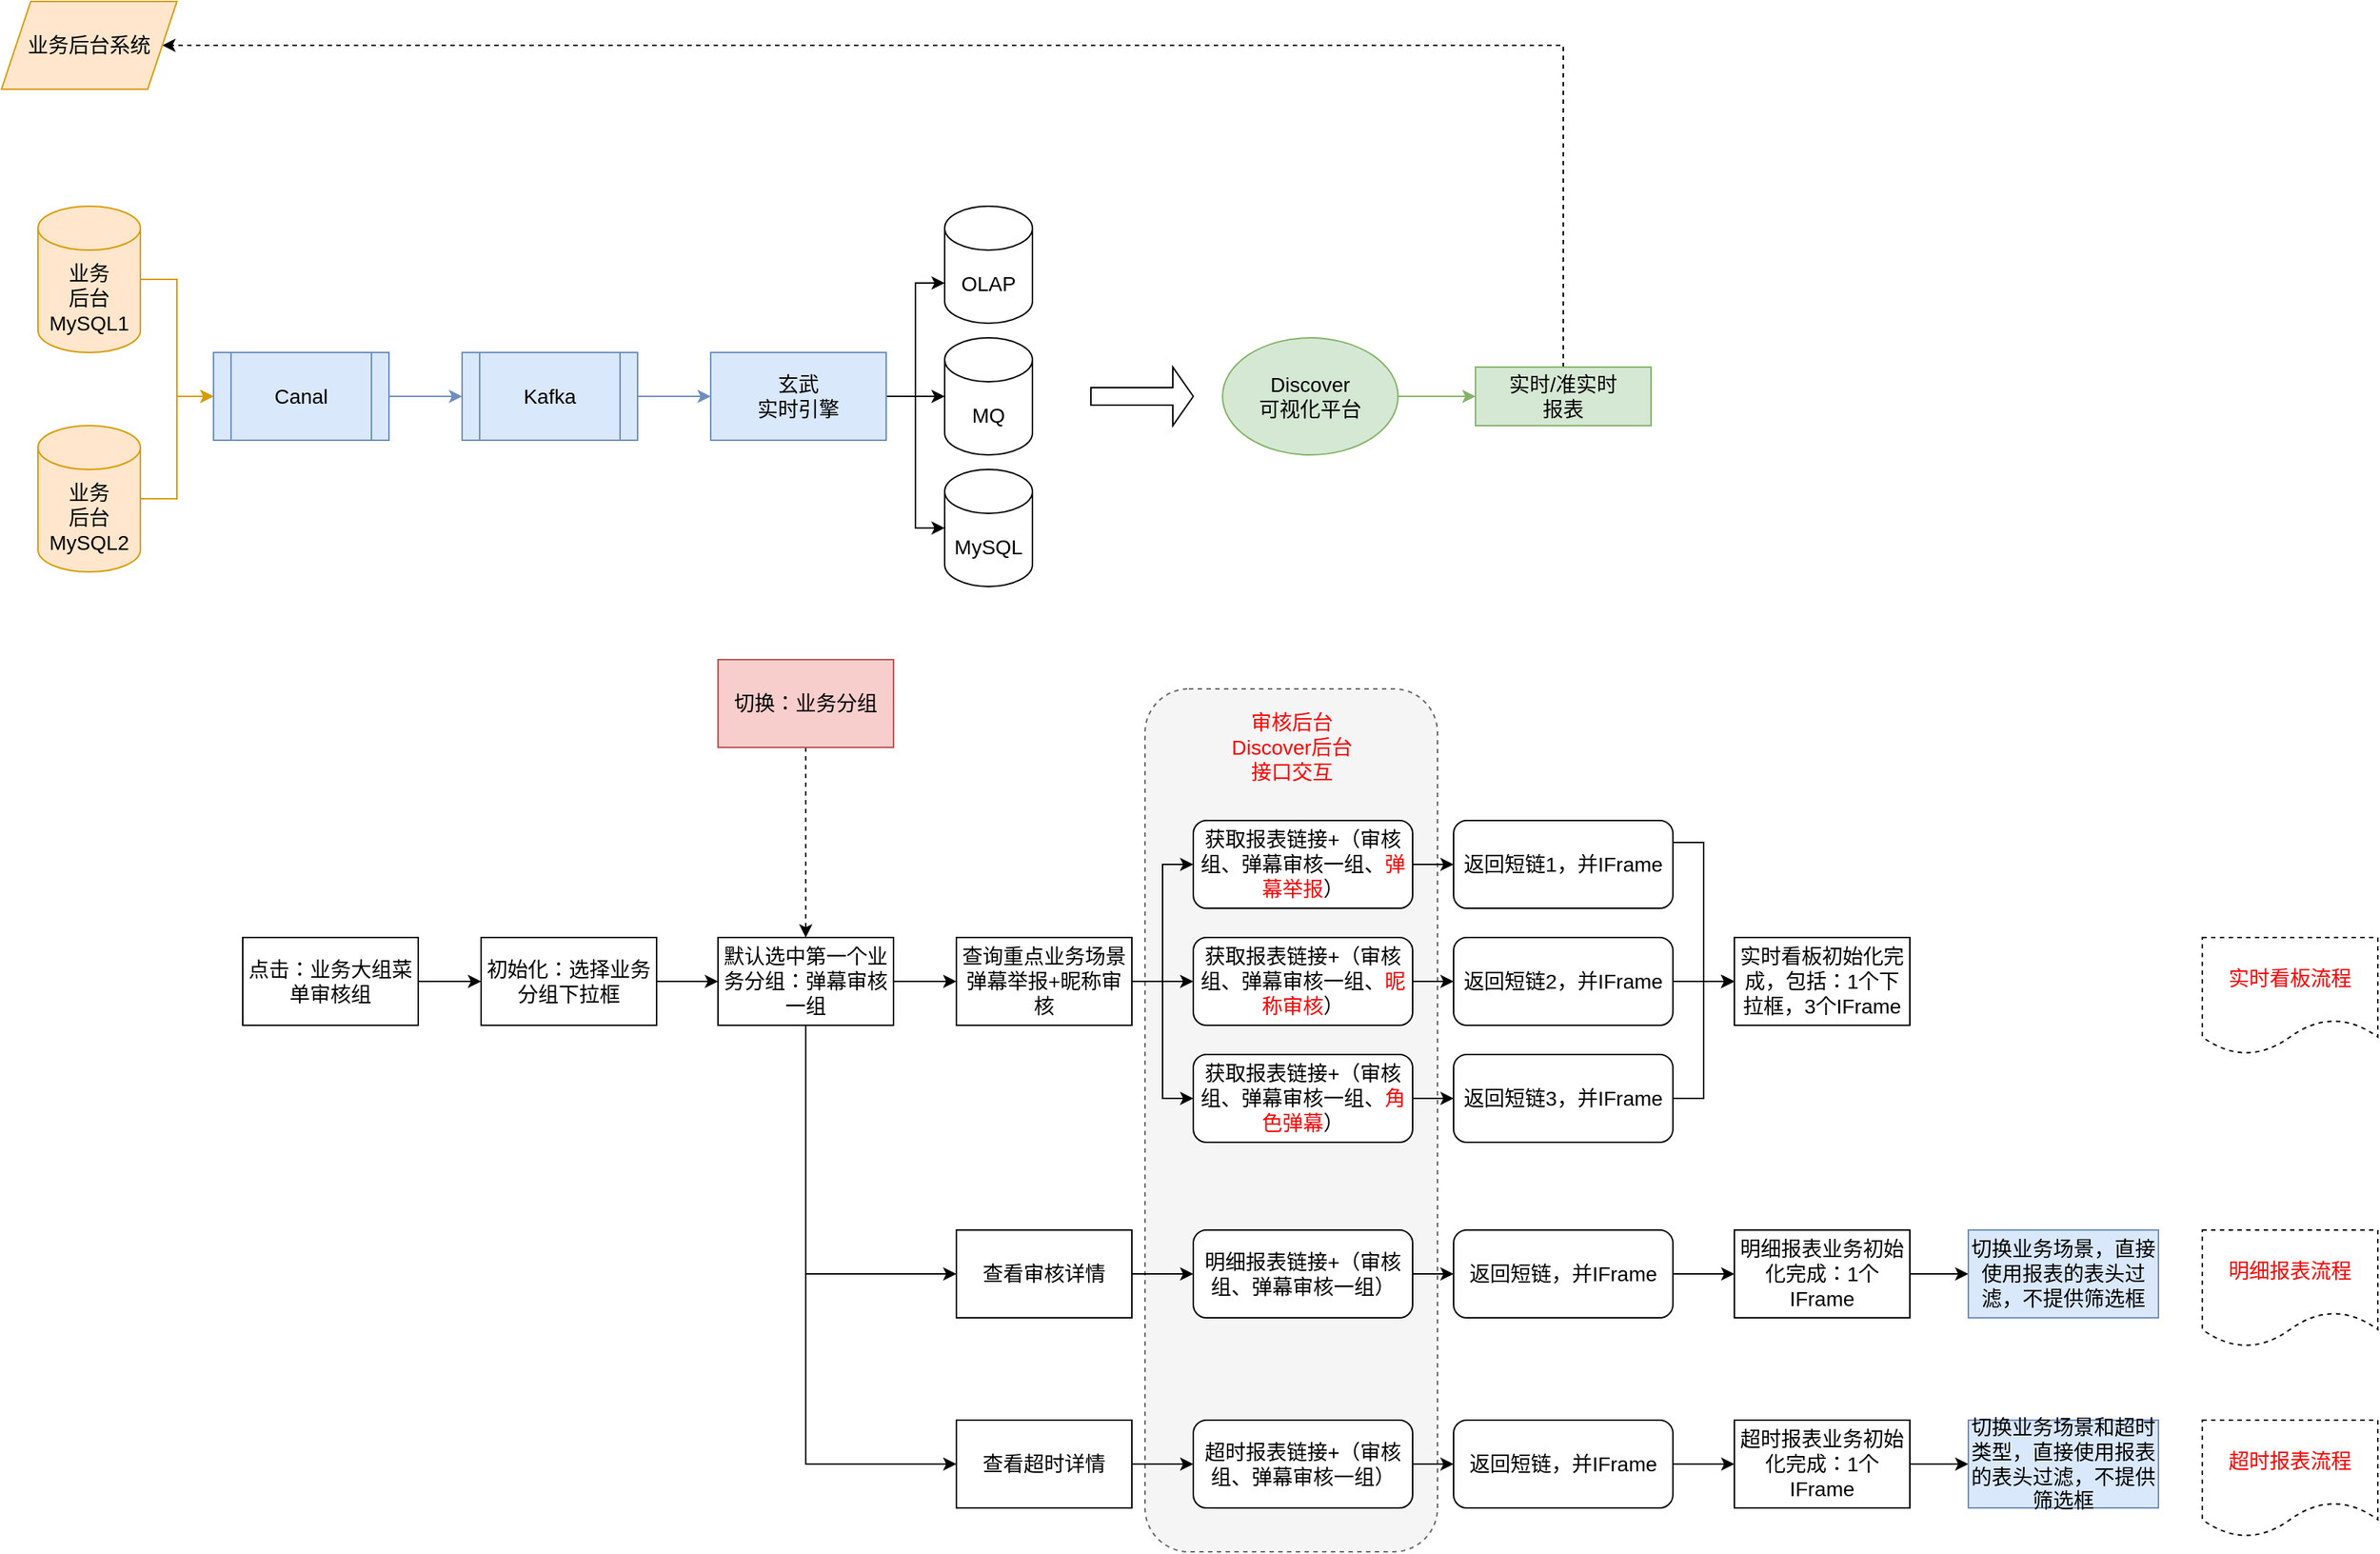 <mxfile version="15.7.0" type="github">
  <diagram id="bT-UPvlaSWT7ejlX2j9R" name="第 1 页">
    <mxGraphModel dx="1673" dy="896" grid="1" gridSize="10" guides="1" tooltips="1" connect="1" arrows="1" fold="1" page="1" pageScale="1" pageWidth="827" pageHeight="1169" math="0" shadow="0">
      <root>
        <mxCell id="0" />
        <mxCell id="1" parent="0" />
        <mxCell id="e_Ce-8mbgNTQtIeD7WKg-81" value="" style="rounded=1;whiteSpace=wrap;html=1;fontSize=14;fontColor=#333333;fillColor=#f5f5f5;strokeColor=#666666;dashed=1;" vertex="1" parent="1">
          <mxGeometry x="827" y="490" width="200" height="590" as="geometry" />
        </mxCell>
        <mxCell id="e_Ce-8mbgNTQtIeD7WKg-18" style="edgeStyle=orthogonalEdgeStyle;rounded=0;orthogonalLoop=1;jettySize=auto;html=1;exitX=1;exitY=0.5;exitDx=0;exitDy=0;exitPerimeter=0;fontSize=14;fillColor=#ffe6cc;strokeColor=#d79b00;" edge="1" parent="1" source="e_Ce-8mbgNTQtIeD7WKg-1" target="e_Ce-8mbgNTQtIeD7WKg-4">
          <mxGeometry relative="1" as="geometry" />
        </mxCell>
        <mxCell id="e_Ce-8mbgNTQtIeD7WKg-1" value="&lt;font style=&quot;font-size: 14px&quot;&gt;业务&lt;br&gt;后台MySQL1&lt;/font&gt;" style="shape=cylinder3;whiteSpace=wrap;html=1;boundedLbl=1;backgroundOutline=1;size=15;fillColor=#ffe6cc;strokeColor=#d79b00;" vertex="1" parent="1">
          <mxGeometry x="70" y="160" width="70" height="100" as="geometry" />
        </mxCell>
        <mxCell id="e_Ce-8mbgNTQtIeD7WKg-20" style="edgeStyle=orthogonalEdgeStyle;rounded=0;orthogonalLoop=1;jettySize=auto;html=1;exitX=1;exitY=0.5;exitDx=0;exitDy=0;entryX=0;entryY=0.5;entryDx=0;entryDy=0;fontSize=14;fillColor=#dae8fc;strokeColor=#6c8ebf;" edge="1" parent="1" source="e_Ce-8mbgNTQtIeD7WKg-4" target="e_Ce-8mbgNTQtIeD7WKg-8">
          <mxGeometry relative="1" as="geometry" />
        </mxCell>
        <mxCell id="e_Ce-8mbgNTQtIeD7WKg-4" value="Canal" style="shape=process;whiteSpace=wrap;html=1;backgroundOutline=1;fontSize=14;fillColor=#dae8fc;strokeColor=#6c8ebf;" vertex="1" parent="1">
          <mxGeometry x="190" y="260" width="120" height="60" as="geometry" />
        </mxCell>
        <mxCell id="e_Ce-8mbgNTQtIeD7WKg-19" style="edgeStyle=orthogonalEdgeStyle;rounded=0;orthogonalLoop=1;jettySize=auto;html=1;exitX=1;exitY=0.5;exitDx=0;exitDy=0;exitPerimeter=0;entryX=0;entryY=0.5;entryDx=0;entryDy=0;fontSize=14;fillColor=#ffe6cc;strokeColor=#d79b00;" edge="1" parent="1" source="e_Ce-8mbgNTQtIeD7WKg-5" target="e_Ce-8mbgNTQtIeD7WKg-4">
          <mxGeometry relative="1" as="geometry" />
        </mxCell>
        <mxCell id="e_Ce-8mbgNTQtIeD7WKg-5" value="&lt;font style=&quot;font-size: 14px&quot;&gt;业务&lt;br&gt;后台MySQL2&lt;/font&gt;" style="shape=cylinder3;whiteSpace=wrap;html=1;boundedLbl=1;backgroundOutline=1;size=15;fillColor=#ffe6cc;strokeColor=#d79b00;" vertex="1" parent="1">
          <mxGeometry x="70" y="310" width="70" height="100" as="geometry" />
        </mxCell>
        <mxCell id="e_Ce-8mbgNTQtIeD7WKg-21" style="edgeStyle=orthogonalEdgeStyle;rounded=0;orthogonalLoop=1;jettySize=auto;html=1;exitX=1;exitY=0.5;exitDx=0;exitDy=0;fontSize=14;fillColor=#dae8fc;strokeColor=#6c8ebf;" edge="1" parent="1" source="e_Ce-8mbgNTQtIeD7WKg-8" target="e_Ce-8mbgNTQtIeD7WKg-10">
          <mxGeometry relative="1" as="geometry" />
        </mxCell>
        <mxCell id="e_Ce-8mbgNTQtIeD7WKg-8" value="Kafka" style="shape=process;whiteSpace=wrap;html=1;backgroundOutline=1;fontSize=14;fillColor=#dae8fc;strokeColor=#6c8ebf;" vertex="1" parent="1">
          <mxGeometry x="360" y="260" width="120" height="60" as="geometry" />
        </mxCell>
        <mxCell id="e_Ce-8mbgNTQtIeD7WKg-22" style="edgeStyle=orthogonalEdgeStyle;rounded=0;orthogonalLoop=1;jettySize=auto;html=1;exitX=1;exitY=0.5;exitDx=0;exitDy=0;fontSize=14;" edge="1" parent="1" source="e_Ce-8mbgNTQtIeD7WKg-10" target="e_Ce-8mbgNTQtIeD7WKg-13">
          <mxGeometry relative="1" as="geometry" />
        </mxCell>
        <mxCell id="e_Ce-8mbgNTQtIeD7WKg-23" style="edgeStyle=orthogonalEdgeStyle;rounded=0;orthogonalLoop=1;jettySize=auto;html=1;exitX=1;exitY=0.5;exitDx=0;exitDy=0;entryX=0;entryY=0;entryDx=0;entryDy=52.5;entryPerimeter=0;fontSize=14;" edge="1" parent="1" source="e_Ce-8mbgNTQtIeD7WKg-10" target="e_Ce-8mbgNTQtIeD7WKg-12">
          <mxGeometry relative="1" as="geometry" />
        </mxCell>
        <mxCell id="e_Ce-8mbgNTQtIeD7WKg-24" style="edgeStyle=orthogonalEdgeStyle;rounded=0;orthogonalLoop=1;jettySize=auto;html=1;exitX=1;exitY=0.5;exitDx=0;exitDy=0;entryX=0;entryY=0.5;entryDx=0;entryDy=0;entryPerimeter=0;fontSize=14;" edge="1" parent="1" source="e_Ce-8mbgNTQtIeD7WKg-10" target="e_Ce-8mbgNTQtIeD7WKg-14">
          <mxGeometry relative="1" as="geometry" />
        </mxCell>
        <mxCell id="e_Ce-8mbgNTQtIeD7WKg-10" value="玄武&lt;br&gt;实时引擎" style="rounded=0;whiteSpace=wrap;html=1;fontSize=14;fillColor=#dae8fc;strokeColor=#6c8ebf;" vertex="1" parent="1">
          <mxGeometry x="530" y="260" width="120" height="60" as="geometry" />
        </mxCell>
        <mxCell id="e_Ce-8mbgNTQtIeD7WKg-12" value="OLAP" style="shape=cylinder3;whiteSpace=wrap;html=1;boundedLbl=1;backgroundOutline=1;size=15;fontSize=14;" vertex="1" parent="1">
          <mxGeometry x="690" y="160" width="60" height="80" as="geometry" />
        </mxCell>
        <mxCell id="e_Ce-8mbgNTQtIeD7WKg-13" value="MQ" style="shape=cylinder3;whiteSpace=wrap;html=1;boundedLbl=1;backgroundOutline=1;size=15;fontSize=14;" vertex="1" parent="1">
          <mxGeometry x="690" y="250" width="60" height="80" as="geometry" />
        </mxCell>
        <mxCell id="e_Ce-8mbgNTQtIeD7WKg-14" value="MySQL" style="shape=cylinder3;whiteSpace=wrap;html=1;boundedLbl=1;backgroundOutline=1;size=15;fontSize=14;" vertex="1" parent="1">
          <mxGeometry x="690" y="340" width="60" height="80" as="geometry" />
        </mxCell>
        <mxCell id="e_Ce-8mbgNTQtIeD7WKg-27" style="edgeStyle=orthogonalEdgeStyle;rounded=0;orthogonalLoop=1;jettySize=auto;html=1;exitX=1;exitY=0.5;exitDx=0;exitDy=0;fontSize=14;fillColor=#d5e8d4;strokeColor=#82b366;" edge="1" parent="1" source="e_Ce-8mbgNTQtIeD7WKg-15" target="e_Ce-8mbgNTQtIeD7WKg-16">
          <mxGeometry relative="1" as="geometry" />
        </mxCell>
        <mxCell id="e_Ce-8mbgNTQtIeD7WKg-15" value="Discover&lt;br&gt;可视化平台" style="ellipse;whiteSpace=wrap;html=1;fontSize=14;fillColor=#d5e8d4;strokeColor=#82b366;" vertex="1" parent="1">
          <mxGeometry x="880" y="250" width="120" height="80" as="geometry" />
        </mxCell>
        <mxCell id="e_Ce-8mbgNTQtIeD7WKg-28" style="edgeStyle=orthogonalEdgeStyle;rounded=0;orthogonalLoop=1;jettySize=auto;html=1;exitX=0.5;exitY=0;exitDx=0;exitDy=0;entryX=1;entryY=0.5;entryDx=0;entryDy=0;fontSize=14;dashed=1;" edge="1" parent="1" source="e_Ce-8mbgNTQtIeD7WKg-16" target="e_Ce-8mbgNTQtIeD7WKg-17">
          <mxGeometry relative="1" as="geometry">
            <Array as="points">
              <mxPoint x="1113" y="50" />
            </Array>
          </mxGeometry>
        </mxCell>
        <mxCell id="e_Ce-8mbgNTQtIeD7WKg-16" value="实时/准实时&lt;br&gt;报表" style="rounded=0;whiteSpace=wrap;html=1;fontSize=14;fillColor=#d5e8d4;strokeColor=#82b366;" vertex="1" parent="1">
          <mxGeometry x="1053" y="270" width="120" height="40" as="geometry" />
        </mxCell>
        <mxCell id="e_Ce-8mbgNTQtIeD7WKg-17" value="业务后台系统" style="shape=parallelogram;perimeter=parallelogramPerimeter;whiteSpace=wrap;html=1;fixedSize=1;fontSize=14;fillColor=#ffe6cc;strokeColor=#d79b00;" vertex="1" parent="1">
          <mxGeometry x="45" y="20" width="120" height="60" as="geometry" />
        </mxCell>
        <mxCell id="e_Ce-8mbgNTQtIeD7WKg-26" value="" style="shape=singleArrow;whiteSpace=wrap;html=1;fontSize=14;" vertex="1" parent="1">
          <mxGeometry x="790" y="270" width="70" height="40" as="geometry" />
        </mxCell>
        <mxCell id="e_Ce-8mbgNTQtIeD7WKg-41" style="edgeStyle=orthogonalEdgeStyle;rounded=0;orthogonalLoop=1;jettySize=auto;html=1;exitX=1;exitY=0.5;exitDx=0;exitDy=0;fontSize=14;fontColor=#FF0000;" edge="1" parent="1" source="e_Ce-8mbgNTQtIeD7WKg-29" target="e_Ce-8mbgNTQtIeD7WKg-30">
          <mxGeometry relative="1" as="geometry" />
        </mxCell>
        <mxCell id="e_Ce-8mbgNTQtIeD7WKg-29" value="点击：业务大组菜单审核组" style="rounded=0;whiteSpace=wrap;html=1;fontSize=14;" vertex="1" parent="1">
          <mxGeometry x="210" y="660" width="120" height="60" as="geometry" />
        </mxCell>
        <mxCell id="e_Ce-8mbgNTQtIeD7WKg-42" style="edgeStyle=orthogonalEdgeStyle;rounded=0;orthogonalLoop=1;jettySize=auto;html=1;exitX=1;exitY=0.5;exitDx=0;exitDy=0;entryX=0;entryY=0.5;entryDx=0;entryDy=0;fontSize=14;fontColor=#FF0000;" edge="1" parent="1" source="e_Ce-8mbgNTQtIeD7WKg-30" target="e_Ce-8mbgNTQtIeD7WKg-31">
          <mxGeometry relative="1" as="geometry" />
        </mxCell>
        <mxCell id="e_Ce-8mbgNTQtIeD7WKg-30" value="初始化：选择业务分组下拉框" style="rounded=0;whiteSpace=wrap;html=1;fontSize=14;" vertex="1" parent="1">
          <mxGeometry x="373" y="660" width="120" height="60" as="geometry" />
        </mxCell>
        <mxCell id="e_Ce-8mbgNTQtIeD7WKg-43" style="edgeStyle=orthogonalEdgeStyle;rounded=0;orthogonalLoop=1;jettySize=auto;html=1;exitX=1;exitY=0.5;exitDx=0;exitDy=0;entryX=0;entryY=0.5;entryDx=0;entryDy=0;fontSize=14;fontColor=#FF0000;" edge="1" parent="1" source="e_Ce-8mbgNTQtIeD7WKg-31" target="e_Ce-8mbgNTQtIeD7WKg-32">
          <mxGeometry relative="1" as="geometry" />
        </mxCell>
        <mxCell id="e_Ce-8mbgNTQtIeD7WKg-78" style="edgeStyle=orthogonalEdgeStyle;rounded=0;orthogonalLoop=1;jettySize=auto;html=1;exitX=0.5;exitY=1;exitDx=0;exitDy=0;entryX=0;entryY=0.5;entryDx=0;entryDy=0;fontSize=14;fontColor=#FF0000;" edge="1" parent="1" source="e_Ce-8mbgNTQtIeD7WKg-31" target="e_Ce-8mbgNTQtIeD7WKg-56">
          <mxGeometry relative="1" as="geometry" />
        </mxCell>
        <mxCell id="e_Ce-8mbgNTQtIeD7WKg-79" style="edgeStyle=orthogonalEdgeStyle;rounded=0;orthogonalLoop=1;jettySize=auto;html=1;exitX=0.5;exitY=1;exitDx=0;exitDy=0;entryX=0;entryY=0.5;entryDx=0;entryDy=0;fontSize=14;fontColor=#FF0000;" edge="1" parent="1" source="e_Ce-8mbgNTQtIeD7WKg-31" target="e_Ce-8mbgNTQtIeD7WKg-57">
          <mxGeometry relative="1" as="geometry" />
        </mxCell>
        <mxCell id="e_Ce-8mbgNTQtIeD7WKg-31" value="默认选中第一个业务分组：弹幕审核一组" style="rounded=0;whiteSpace=wrap;html=1;fontSize=14;" vertex="1" parent="1">
          <mxGeometry x="535" y="660" width="120" height="60" as="geometry" />
        </mxCell>
        <mxCell id="e_Ce-8mbgNTQtIeD7WKg-44" style="edgeStyle=orthogonalEdgeStyle;rounded=0;orthogonalLoop=1;jettySize=auto;html=1;exitX=1;exitY=0.5;exitDx=0;exitDy=0;fontSize=14;fontColor=#FF0000;" edge="1" parent="1" source="e_Ce-8mbgNTQtIeD7WKg-32" target="e_Ce-8mbgNTQtIeD7WKg-34">
          <mxGeometry relative="1" as="geometry" />
        </mxCell>
        <mxCell id="e_Ce-8mbgNTQtIeD7WKg-45" style="edgeStyle=orthogonalEdgeStyle;rounded=0;orthogonalLoop=1;jettySize=auto;html=1;exitX=1;exitY=0.5;exitDx=0;exitDy=0;entryX=0;entryY=0.5;entryDx=0;entryDy=0;fontSize=14;fontColor=#FF0000;" edge="1" parent="1" source="e_Ce-8mbgNTQtIeD7WKg-32" target="e_Ce-8mbgNTQtIeD7WKg-33">
          <mxGeometry relative="1" as="geometry" />
        </mxCell>
        <mxCell id="e_Ce-8mbgNTQtIeD7WKg-46" style="edgeStyle=orthogonalEdgeStyle;rounded=0;orthogonalLoop=1;jettySize=auto;html=1;exitX=1;exitY=0.5;exitDx=0;exitDy=0;entryX=0;entryY=0.5;entryDx=0;entryDy=0;fontSize=14;fontColor=#FF0000;" edge="1" parent="1" source="e_Ce-8mbgNTQtIeD7WKg-32" target="e_Ce-8mbgNTQtIeD7WKg-39">
          <mxGeometry relative="1" as="geometry" />
        </mxCell>
        <mxCell id="e_Ce-8mbgNTQtIeD7WKg-32" value="查询重点业务场景&lt;br&gt;弹幕举报+昵称审核" style="rounded=0;whiteSpace=wrap;html=1;fontSize=14;" vertex="1" parent="1">
          <mxGeometry x="698" y="660" width="120" height="60" as="geometry" />
        </mxCell>
        <mxCell id="e_Ce-8mbgNTQtIeD7WKg-62" style="edgeStyle=orthogonalEdgeStyle;rounded=0;orthogonalLoop=1;jettySize=auto;html=1;exitX=1;exitY=0.5;exitDx=0;exitDy=0;fontSize=14;fontColor=#FF0000;" edge="1" parent="1" source="e_Ce-8mbgNTQtIeD7WKg-33" target="e_Ce-8mbgNTQtIeD7WKg-36">
          <mxGeometry relative="1" as="geometry" />
        </mxCell>
        <mxCell id="e_Ce-8mbgNTQtIeD7WKg-33" value="获取报表链接+（审核组、弹幕审核一组、&lt;font color=&quot;#ff0000&quot;&gt;弹幕举报&lt;/font&gt;）" style="rounded=1;whiteSpace=wrap;html=1;fontSize=14;" vertex="1" parent="1">
          <mxGeometry x="860" y="580" width="150" height="60" as="geometry" />
        </mxCell>
        <mxCell id="e_Ce-8mbgNTQtIeD7WKg-48" style="edgeStyle=orthogonalEdgeStyle;rounded=0;orthogonalLoop=1;jettySize=auto;html=1;exitX=1;exitY=0.5;exitDx=0;exitDy=0;entryX=0;entryY=0.5;entryDx=0;entryDy=0;fontSize=14;fontColor=#FF0000;" edge="1" parent="1" source="e_Ce-8mbgNTQtIeD7WKg-34" target="e_Ce-8mbgNTQtIeD7WKg-37">
          <mxGeometry relative="1" as="geometry" />
        </mxCell>
        <mxCell id="e_Ce-8mbgNTQtIeD7WKg-34" value="获取报表链接+（审核组、弹幕审核一组、&lt;font color=&quot;#ff0000&quot;&gt;昵称审核&lt;/font&gt;）" style="rounded=1;whiteSpace=wrap;html=1;fontSize=14;" vertex="1" parent="1">
          <mxGeometry x="860" y="660" width="150" height="60" as="geometry" />
        </mxCell>
        <mxCell id="e_Ce-8mbgNTQtIeD7WKg-50" style="edgeStyle=orthogonalEdgeStyle;rounded=0;orthogonalLoop=1;jettySize=auto;html=1;exitX=1;exitY=0.25;exitDx=0;exitDy=0;entryX=0;entryY=0.5;entryDx=0;entryDy=0;fontSize=14;fontColor=#FF0000;" edge="1" parent="1" source="e_Ce-8mbgNTQtIeD7WKg-36" target="e_Ce-8mbgNTQtIeD7WKg-38">
          <mxGeometry relative="1" as="geometry" />
        </mxCell>
        <mxCell id="e_Ce-8mbgNTQtIeD7WKg-36" value="返回短链1，并IFrame" style="rounded=1;whiteSpace=wrap;html=1;fontSize=14;" vertex="1" parent="1">
          <mxGeometry x="1038" y="580" width="150" height="60" as="geometry" />
        </mxCell>
        <mxCell id="e_Ce-8mbgNTQtIeD7WKg-51" style="edgeStyle=orthogonalEdgeStyle;rounded=0;orthogonalLoop=1;jettySize=auto;html=1;exitX=1;exitY=0.5;exitDx=0;exitDy=0;fontSize=14;fontColor=#FF0000;" edge="1" parent="1" source="e_Ce-8mbgNTQtIeD7WKg-37">
          <mxGeometry relative="1" as="geometry">
            <mxPoint x="1230" y="690" as="targetPoint" />
          </mxGeometry>
        </mxCell>
        <mxCell id="e_Ce-8mbgNTQtIeD7WKg-37" value="返回短链2，并IFrame" style="rounded=1;whiteSpace=wrap;html=1;fontSize=14;" vertex="1" parent="1">
          <mxGeometry x="1038" y="660" width="150" height="60" as="geometry" />
        </mxCell>
        <mxCell id="e_Ce-8mbgNTQtIeD7WKg-38" value="实时看板初始化完成，包括：1个下拉框，3个IFrame" style="rounded=0;whiteSpace=wrap;html=1;fontSize=14;" vertex="1" parent="1">
          <mxGeometry x="1230" y="660" width="120" height="60" as="geometry" />
        </mxCell>
        <mxCell id="e_Ce-8mbgNTQtIeD7WKg-49" style="edgeStyle=orthogonalEdgeStyle;rounded=0;orthogonalLoop=1;jettySize=auto;html=1;exitX=1;exitY=0.5;exitDx=0;exitDy=0;entryX=0;entryY=0.5;entryDx=0;entryDy=0;fontSize=14;fontColor=#FF0000;" edge="1" parent="1" source="e_Ce-8mbgNTQtIeD7WKg-39" target="e_Ce-8mbgNTQtIeD7WKg-40">
          <mxGeometry relative="1" as="geometry" />
        </mxCell>
        <mxCell id="e_Ce-8mbgNTQtIeD7WKg-39" value="获取报表链接+（审核组、弹幕审核一组、&lt;font color=&quot;#ff0000&quot;&gt;角色弹幕&lt;/font&gt;）" style="rounded=1;whiteSpace=wrap;html=1;fontSize=14;" vertex="1" parent="1">
          <mxGeometry x="860" y="740" width="150" height="60" as="geometry" />
        </mxCell>
        <mxCell id="e_Ce-8mbgNTQtIeD7WKg-52" style="edgeStyle=orthogonalEdgeStyle;rounded=0;orthogonalLoop=1;jettySize=auto;html=1;exitX=1;exitY=0.5;exitDx=0;exitDy=0;fontSize=14;fontColor=#FF0000;entryX=0;entryY=0.5;entryDx=0;entryDy=0;" edge="1" parent="1" source="e_Ce-8mbgNTQtIeD7WKg-40" target="e_Ce-8mbgNTQtIeD7WKg-38">
          <mxGeometry relative="1" as="geometry">
            <mxPoint x="1220" y="690" as="targetPoint" />
          </mxGeometry>
        </mxCell>
        <mxCell id="e_Ce-8mbgNTQtIeD7WKg-40" value="返回短链3，并IFrame" style="rounded=1;whiteSpace=wrap;html=1;fontSize=14;" vertex="1" parent="1">
          <mxGeometry x="1038" y="740" width="150" height="60" as="geometry" />
        </mxCell>
        <mxCell id="e_Ce-8mbgNTQtIeD7WKg-55" style="edgeStyle=orthogonalEdgeStyle;rounded=0;orthogonalLoop=1;jettySize=auto;html=1;fontSize=14;fontColor=#FF0000;dashed=1;" edge="1" parent="1" source="e_Ce-8mbgNTQtIeD7WKg-54" target="e_Ce-8mbgNTQtIeD7WKg-31">
          <mxGeometry relative="1" as="geometry" />
        </mxCell>
        <mxCell id="e_Ce-8mbgNTQtIeD7WKg-54" value="切换：业务分组" style="rounded=0;whiteSpace=wrap;html=1;fontSize=14;fillColor=#f8cecc;strokeColor=#b85450;" vertex="1" parent="1">
          <mxGeometry x="535" y="470" width="120" height="60" as="geometry" />
        </mxCell>
        <mxCell id="e_Ce-8mbgNTQtIeD7WKg-66" style="edgeStyle=orthogonalEdgeStyle;rounded=0;orthogonalLoop=1;jettySize=auto;html=1;exitX=1;exitY=0.5;exitDx=0;exitDy=0;entryX=0;entryY=0.5;entryDx=0;entryDy=0;fontSize=14;fontColor=#FF0000;" edge="1" parent="1" source="e_Ce-8mbgNTQtIeD7WKg-56" target="e_Ce-8mbgNTQtIeD7WKg-58">
          <mxGeometry relative="1" as="geometry" />
        </mxCell>
        <mxCell id="e_Ce-8mbgNTQtIeD7WKg-56" value="查看审核详情" style="rounded=0;whiteSpace=wrap;html=1;fontSize=14;" vertex="1" parent="1">
          <mxGeometry x="698" y="860" width="120" height="60" as="geometry" />
        </mxCell>
        <mxCell id="e_Ce-8mbgNTQtIeD7WKg-77" style="edgeStyle=orthogonalEdgeStyle;rounded=0;orthogonalLoop=1;jettySize=auto;html=1;exitX=1;exitY=0.5;exitDx=0;exitDy=0;entryX=0;entryY=0.5;entryDx=0;entryDy=0;fontSize=14;fontColor=#FF0000;" edge="1" parent="1" source="e_Ce-8mbgNTQtIeD7WKg-57" target="e_Ce-8mbgNTQtIeD7WKg-71">
          <mxGeometry relative="1" as="geometry" />
        </mxCell>
        <mxCell id="e_Ce-8mbgNTQtIeD7WKg-57" value="查看超时详情" style="rounded=0;whiteSpace=wrap;html=1;fontSize=14;" vertex="1" parent="1">
          <mxGeometry x="698" y="990" width="120" height="60" as="geometry" />
        </mxCell>
        <mxCell id="e_Ce-8mbgNTQtIeD7WKg-67" style="edgeStyle=orthogonalEdgeStyle;rounded=0;orthogonalLoop=1;jettySize=auto;html=1;exitX=1;exitY=0.5;exitDx=0;exitDy=0;entryX=0;entryY=0.5;entryDx=0;entryDy=0;fontSize=14;fontColor=#FF0000;" edge="1" parent="1" source="e_Ce-8mbgNTQtIeD7WKg-58" target="e_Ce-8mbgNTQtIeD7WKg-60">
          <mxGeometry relative="1" as="geometry" />
        </mxCell>
        <mxCell id="e_Ce-8mbgNTQtIeD7WKg-58" value="明细报表链接+（审核组、弹幕审核一组）" style="rounded=1;whiteSpace=wrap;html=1;fontSize=14;" vertex="1" parent="1">
          <mxGeometry x="860" y="860" width="150" height="60" as="geometry" />
        </mxCell>
        <mxCell id="e_Ce-8mbgNTQtIeD7WKg-68" style="edgeStyle=orthogonalEdgeStyle;rounded=0;orthogonalLoop=1;jettySize=auto;html=1;exitX=1;exitY=0.5;exitDx=0;exitDy=0;entryX=0;entryY=0.5;entryDx=0;entryDy=0;fontSize=14;fontColor=#FF0000;" edge="1" parent="1" source="e_Ce-8mbgNTQtIeD7WKg-60" target="e_Ce-8mbgNTQtIeD7WKg-63">
          <mxGeometry relative="1" as="geometry" />
        </mxCell>
        <mxCell id="e_Ce-8mbgNTQtIeD7WKg-60" value="返回短链，并IFrame" style="rounded=1;whiteSpace=wrap;html=1;fontSize=14;" vertex="1" parent="1">
          <mxGeometry x="1038" y="860" width="150" height="60" as="geometry" />
        </mxCell>
        <mxCell id="e_Ce-8mbgNTQtIeD7WKg-69" style="edgeStyle=orthogonalEdgeStyle;rounded=0;orthogonalLoop=1;jettySize=auto;html=1;exitX=1;exitY=0.5;exitDx=0;exitDy=0;fontSize=14;fontColor=#FF0000;" edge="1" parent="1" source="e_Ce-8mbgNTQtIeD7WKg-63" target="e_Ce-8mbgNTQtIeD7WKg-64">
          <mxGeometry relative="1" as="geometry" />
        </mxCell>
        <mxCell id="e_Ce-8mbgNTQtIeD7WKg-63" value="明细报表业务初始化完成：1个IFrame" style="rounded=0;whiteSpace=wrap;html=1;fontSize=14;" vertex="1" parent="1">
          <mxGeometry x="1230" y="860" width="120" height="60" as="geometry" />
        </mxCell>
        <mxCell id="e_Ce-8mbgNTQtIeD7WKg-64" value="切换业务场景，直接使用报表的表头过滤，不提供筛选框" style="rounded=0;whiteSpace=wrap;html=1;fontSize=14;fillColor=#dae8fc;strokeColor=#6c8ebf;" vertex="1" parent="1">
          <mxGeometry x="1390" y="860" width="130" height="60" as="geometry" />
        </mxCell>
        <mxCell id="e_Ce-8mbgNTQtIeD7WKg-70" style="edgeStyle=orthogonalEdgeStyle;rounded=0;orthogonalLoop=1;jettySize=auto;html=1;exitX=1;exitY=0.5;exitDx=0;exitDy=0;entryX=0;entryY=0.5;entryDx=0;entryDy=0;fontSize=14;fontColor=#FF0000;" edge="1" source="e_Ce-8mbgNTQtIeD7WKg-71" target="e_Ce-8mbgNTQtIeD7WKg-73" parent="1">
          <mxGeometry relative="1" as="geometry" />
        </mxCell>
        <mxCell id="e_Ce-8mbgNTQtIeD7WKg-71" value="超时报表链接+（审核组、弹幕审核一组）" style="rounded=1;whiteSpace=wrap;html=1;fontSize=14;" vertex="1" parent="1">
          <mxGeometry x="860" y="990" width="150" height="60" as="geometry" />
        </mxCell>
        <mxCell id="e_Ce-8mbgNTQtIeD7WKg-72" style="edgeStyle=orthogonalEdgeStyle;rounded=0;orthogonalLoop=1;jettySize=auto;html=1;exitX=1;exitY=0.5;exitDx=0;exitDy=0;entryX=0;entryY=0.5;entryDx=0;entryDy=0;fontSize=14;fontColor=#FF0000;" edge="1" source="e_Ce-8mbgNTQtIeD7WKg-73" target="e_Ce-8mbgNTQtIeD7WKg-75" parent="1">
          <mxGeometry relative="1" as="geometry" />
        </mxCell>
        <mxCell id="e_Ce-8mbgNTQtIeD7WKg-73" value="返回短链，并IFrame" style="rounded=1;whiteSpace=wrap;html=1;fontSize=14;" vertex="1" parent="1">
          <mxGeometry x="1038" y="990" width="150" height="60" as="geometry" />
        </mxCell>
        <mxCell id="e_Ce-8mbgNTQtIeD7WKg-74" style="edgeStyle=orthogonalEdgeStyle;rounded=0;orthogonalLoop=1;jettySize=auto;html=1;exitX=1;exitY=0.5;exitDx=0;exitDy=0;fontSize=14;fontColor=#FF0000;" edge="1" source="e_Ce-8mbgNTQtIeD7WKg-75" target="e_Ce-8mbgNTQtIeD7WKg-76" parent="1">
          <mxGeometry relative="1" as="geometry" />
        </mxCell>
        <mxCell id="e_Ce-8mbgNTQtIeD7WKg-75" value="超时报表业务初始化完成：1个IFrame" style="rounded=0;whiteSpace=wrap;html=1;fontSize=14;" vertex="1" parent="1">
          <mxGeometry x="1230" y="990" width="120" height="60" as="geometry" />
        </mxCell>
        <mxCell id="e_Ce-8mbgNTQtIeD7WKg-76" value="切换业务场景和超时类型，直接使用报表的表头过滤，不提供筛选框" style="rounded=0;whiteSpace=wrap;html=1;fontSize=14;fillColor=#dae8fc;strokeColor=#6c8ebf;" vertex="1" parent="1">
          <mxGeometry x="1390" y="990" width="130" height="60" as="geometry" />
        </mxCell>
        <mxCell id="e_Ce-8mbgNTQtIeD7WKg-82" value="审核后台&lt;br&gt;Discover后台&lt;br&gt;接口交互" style="text;html=1;align=center;verticalAlign=middle;resizable=0;points=[];autosize=1;strokeColor=none;fillColor=none;fontSize=14;fontColor=#FF0000;" vertex="1" parent="1">
          <mxGeometry x="877" y="500" width="100" height="60" as="geometry" />
        </mxCell>
        <mxCell id="e_Ce-8mbgNTQtIeD7WKg-83" value="实时看板流程" style="shape=document;whiteSpace=wrap;html=1;boundedLbl=1;dashed=1;fontSize=14;fontColor=#FF0000;" vertex="1" parent="1">
          <mxGeometry x="1550" y="660" width="120" height="80" as="geometry" />
        </mxCell>
        <mxCell id="e_Ce-8mbgNTQtIeD7WKg-84" value="明细报表流程" style="shape=document;whiteSpace=wrap;html=1;boundedLbl=1;dashed=1;fontSize=14;fontColor=#FF0000;" vertex="1" parent="1">
          <mxGeometry x="1550" y="860" width="120" height="80" as="geometry" />
        </mxCell>
        <mxCell id="e_Ce-8mbgNTQtIeD7WKg-85" value="超时报表流程" style="shape=document;whiteSpace=wrap;html=1;boundedLbl=1;dashed=1;fontSize=14;fontColor=#FF0000;" vertex="1" parent="1">
          <mxGeometry x="1550" y="990" width="120" height="80" as="geometry" />
        </mxCell>
      </root>
    </mxGraphModel>
  </diagram>
</mxfile>
